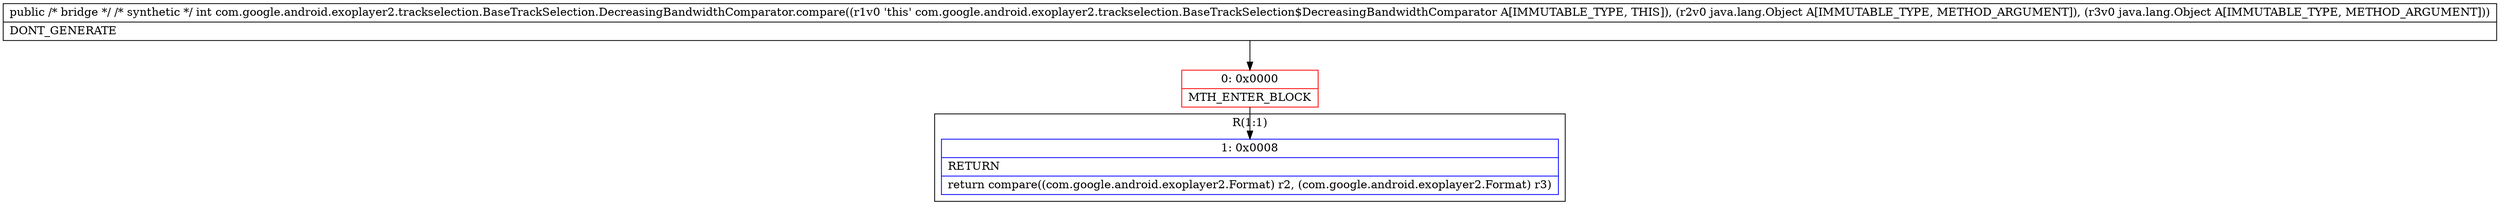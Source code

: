 digraph "CFG forcom.google.android.exoplayer2.trackselection.BaseTrackSelection.DecreasingBandwidthComparator.compare(Ljava\/lang\/Object;Ljava\/lang\/Object;)I" {
subgraph cluster_Region_183762663 {
label = "R(1:1)";
node [shape=record,color=blue];
Node_1 [shape=record,label="{1\:\ 0x0008|RETURN\l|return compare((com.google.android.exoplayer2.Format) r2, (com.google.android.exoplayer2.Format) r3)\l}"];
}
Node_0 [shape=record,color=red,label="{0\:\ 0x0000|MTH_ENTER_BLOCK\l}"];
MethodNode[shape=record,label="{public \/* bridge *\/ \/* synthetic *\/ int com.google.android.exoplayer2.trackselection.BaseTrackSelection.DecreasingBandwidthComparator.compare((r1v0 'this' com.google.android.exoplayer2.trackselection.BaseTrackSelection$DecreasingBandwidthComparator A[IMMUTABLE_TYPE, THIS]), (r2v0 java.lang.Object A[IMMUTABLE_TYPE, METHOD_ARGUMENT]), (r3v0 java.lang.Object A[IMMUTABLE_TYPE, METHOD_ARGUMENT]))  | DONT_GENERATE\l}"];
MethodNode -> Node_0;
Node_0 -> Node_1;
}

